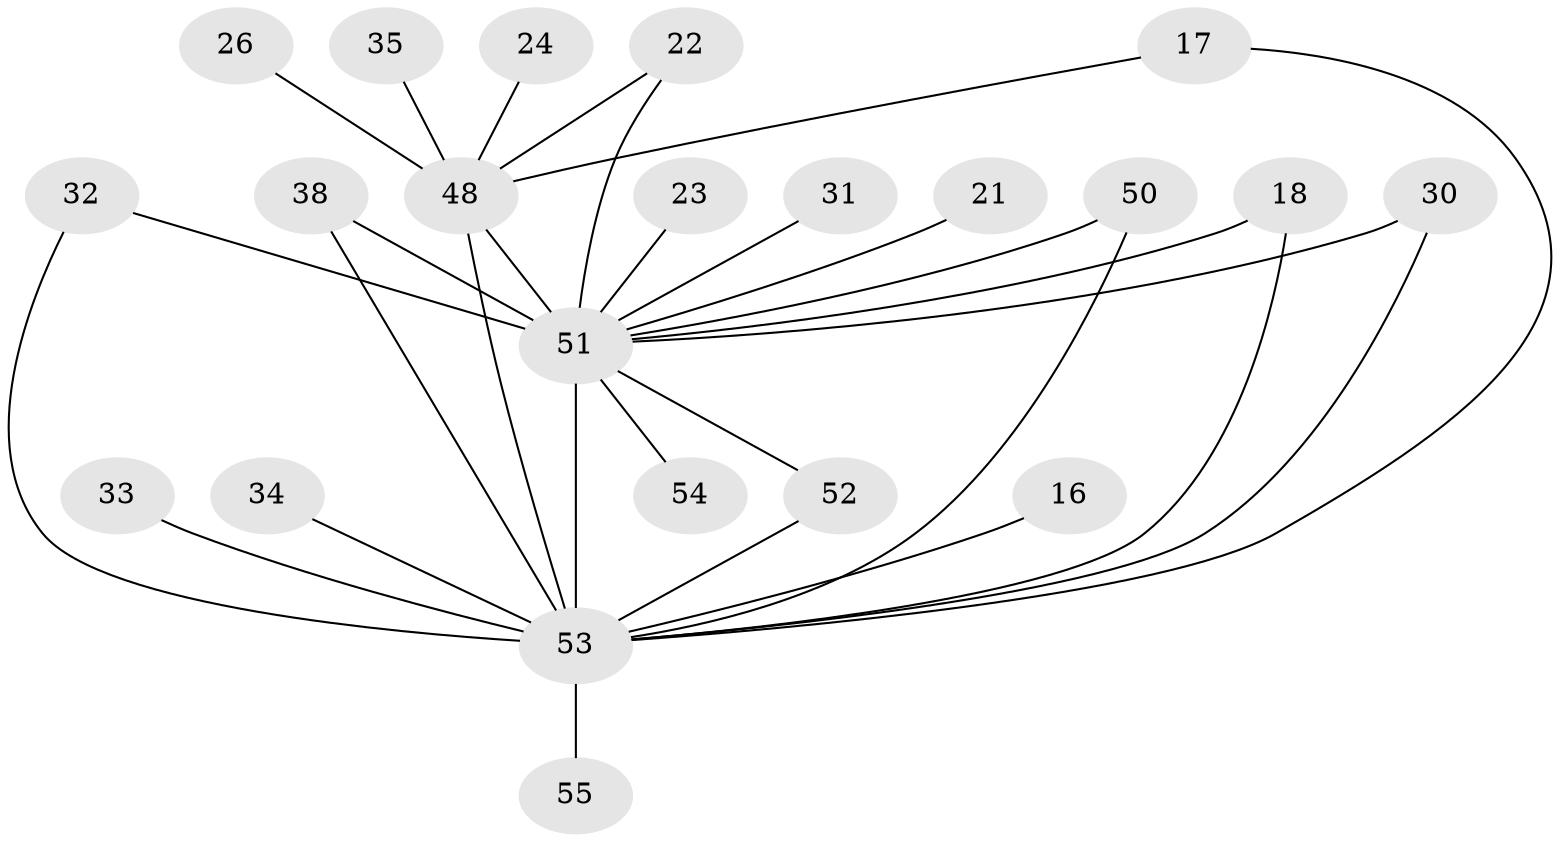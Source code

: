 // original degree distribution, {16: 0.07272727272727272, 19: 0.01818181818181818, 10: 0.01818181818181818, 14: 0.01818181818181818, 17: 0.01818181818181818, 18: 0.01818181818181818, 15: 0.01818181818181818, 3: 0.2, 6: 0.03636363636363636, 2: 0.5454545454545454, 4: 0.03636363636363636}
// Generated by graph-tools (version 1.1) at 2025/49/03/04/25 21:49:31]
// undirected, 22 vertices, 30 edges
graph export_dot {
graph [start="1"]
  node [color=gray90,style=filled];
  16;
  17;
  18;
  21;
  22;
  23 [super="+11"];
  24;
  26;
  30;
  31;
  32;
  33;
  34;
  35;
  38;
  48 [super="+41+44+10+43"];
  50;
  51 [super="+42+40+39+49"];
  52;
  53 [super="+15+9"];
  54;
  55;
  16 -- 53 [weight=2];
  17 -- 48;
  17 -- 53;
  18 -- 51;
  18 -- 53;
  21 -- 51 [weight=2];
  22 -- 48;
  22 -- 51;
  23 -- 51 [weight=2];
  24 -- 48 [weight=2];
  26 -- 48 [weight=2];
  30 -- 51;
  30 -- 53;
  31 -- 51 [weight=2];
  32 -- 51;
  32 -- 53;
  33 -- 53 [weight=2];
  34 -- 53 [weight=2];
  35 -- 48 [weight=2];
  38 -- 51;
  38 -- 53;
  48 -- 51 [weight=12];
  48 -- 53 [weight=12];
  50 -- 51;
  50 -- 53;
  51 -- 52;
  51 -- 53 [weight=32];
  51 -- 54 [weight=2];
  52 -- 53;
  53 -- 55;
}
